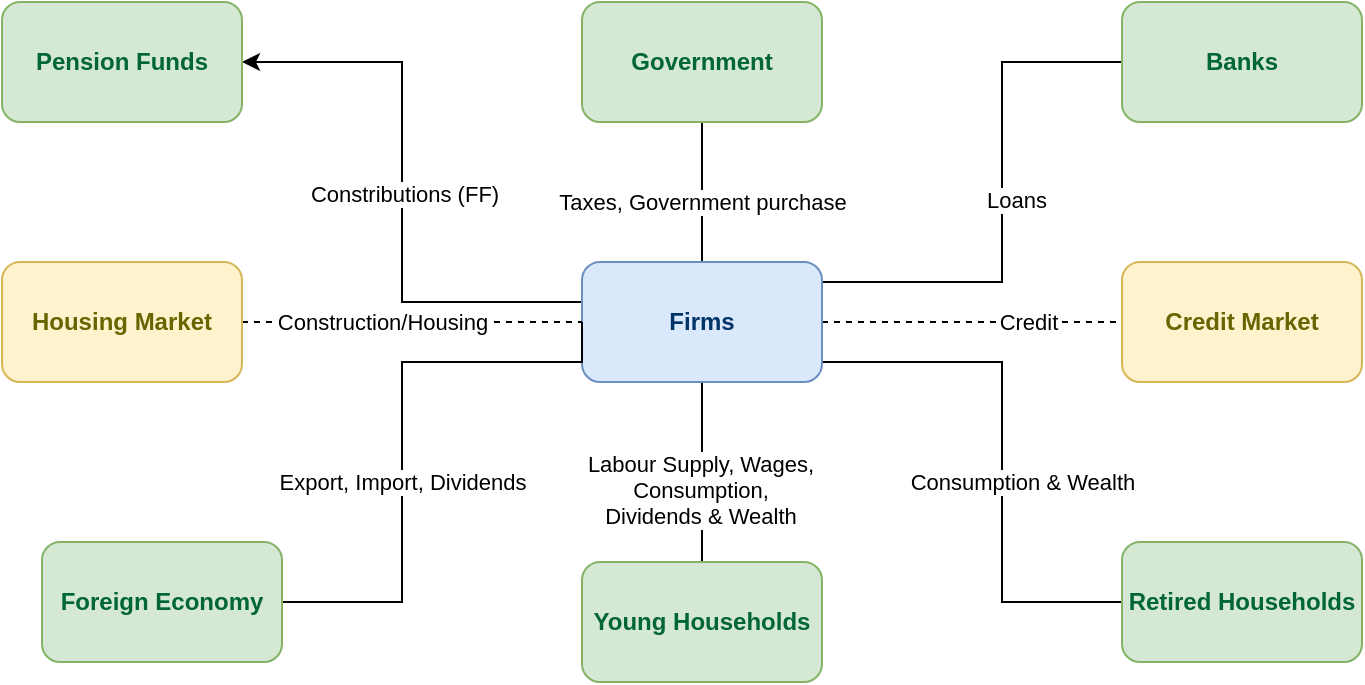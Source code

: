 <mxfile version="22.0.4" type="github">
  <diagram name="Page-1" id="SIOzmLYSWbaGB9gG3hEm">
    <mxGraphModel dx="1050" dy="542" grid="1" gridSize="10" guides="1" tooltips="1" connect="1" arrows="1" fold="1" page="1" pageScale="1" pageWidth="850" pageHeight="1100" math="0" shadow="0">
      <root>
        <mxCell id="0" />
        <mxCell id="1" parent="0" />
        <mxCell id="yqArIjEVft7jWTdGM_lD-30" style="edgeStyle=orthogonalEdgeStyle;rounded=0;orthogonalLoop=1;jettySize=auto;html=1;entryX=0.5;entryY=1;entryDx=0;entryDy=0;endArrow=none;endFill=0;" edge="1" parent="1" source="yqArIjEVft7jWTdGM_lD-21" target="yqArIjEVft7jWTdGM_lD-29">
          <mxGeometry relative="1" as="geometry" />
        </mxCell>
        <mxCell id="yqArIjEVft7jWTdGM_lD-31" value="Taxes, Government purchase" style="edgeLabel;html=1;align=center;verticalAlign=middle;resizable=0;points=[];" vertex="1" connectable="0" parent="yqArIjEVft7jWTdGM_lD-30">
          <mxGeometry x="0.24" y="1" relative="1" as="geometry">
            <mxPoint x="1" y="13" as="offset" />
          </mxGeometry>
        </mxCell>
        <mxCell id="yqArIjEVft7jWTdGM_lD-32" style="edgeStyle=orthogonalEdgeStyle;rounded=0;orthogonalLoop=1;jettySize=auto;html=1;entryX=0;entryY=0.5;entryDx=0;entryDy=0;endArrow=none;endFill=0;dashed=1;exitX=1;exitY=0.5;exitDx=0;exitDy=0;" edge="1" parent="1" source="yqArIjEVft7jWTdGM_lD-21" target="yqArIjEVft7jWTdGM_lD-25">
          <mxGeometry relative="1" as="geometry" />
        </mxCell>
        <mxCell id="yqArIjEVft7jWTdGM_lD-33" value="Credit" style="edgeLabel;html=1;align=center;verticalAlign=middle;resizable=0;points=[];" vertex="1" connectable="0" parent="yqArIjEVft7jWTdGM_lD-32">
          <mxGeometry x="0.364" y="-2" relative="1" as="geometry">
            <mxPoint y="-2" as="offset" />
          </mxGeometry>
        </mxCell>
        <mxCell id="yqArIjEVft7jWTdGM_lD-34" style="edgeStyle=orthogonalEdgeStyle;rounded=0;orthogonalLoop=1;jettySize=auto;html=1;endArrow=none;endFill=0;entryX=0;entryY=0.5;entryDx=0;entryDy=0;" edge="1" parent="1" source="yqArIjEVft7jWTdGM_lD-21" target="yqArIjEVft7jWTdGM_lD-24">
          <mxGeometry relative="1" as="geometry">
            <Array as="points">
              <mxPoint x="540" y="152" />
              <mxPoint x="540" y="42" />
            </Array>
          </mxGeometry>
        </mxCell>
        <mxCell id="yqArIjEVft7jWTdGM_lD-35" value="Loans" style="edgeLabel;html=1;align=center;verticalAlign=middle;resizable=0;points=[];" vertex="1" connectable="0" parent="yqArIjEVft7jWTdGM_lD-34">
          <mxGeometry x="-0.003" y="-2" relative="1" as="geometry">
            <mxPoint x="5" y="-2" as="offset" />
          </mxGeometry>
        </mxCell>
        <mxCell id="yqArIjEVft7jWTdGM_lD-38" style="edgeStyle=orthogonalEdgeStyle;rounded=0;orthogonalLoop=1;jettySize=auto;html=1;endArrow=none;endFill=0;" edge="1" parent="1" source="yqArIjEVft7jWTdGM_lD-21" target="yqArIjEVft7jWTdGM_lD-22">
          <mxGeometry relative="1" as="geometry" />
        </mxCell>
        <mxCell id="yqArIjEVft7jWTdGM_lD-39" value="Labour Supply, Wages,&lt;br style=&quot;border-color: var(--border-color);&quot;&gt;Consumption,&lt;br style=&quot;border-color: var(--border-color);&quot;&gt;Dividends &amp;amp; Wealth" style="edgeLabel;html=1;align=center;verticalAlign=middle;resizable=0;points=[];" vertex="1" connectable="0" parent="yqArIjEVft7jWTdGM_lD-38">
          <mxGeometry x="0.191" y="-1" relative="1" as="geometry">
            <mxPoint as="offset" />
          </mxGeometry>
        </mxCell>
        <mxCell id="yqArIjEVft7jWTdGM_lD-40" style="edgeStyle=orthogonalEdgeStyle;rounded=0;orthogonalLoop=1;jettySize=auto;html=1;endArrow=none;endFill=0;entryX=0;entryY=0.5;entryDx=0;entryDy=0;" edge="1" parent="1" source="yqArIjEVft7jWTdGM_lD-21" target="yqArIjEVft7jWTdGM_lD-23">
          <mxGeometry relative="1" as="geometry">
            <Array as="points">
              <mxPoint x="540" y="192" />
              <mxPoint x="540" y="312" />
            </Array>
          </mxGeometry>
        </mxCell>
        <mxCell id="yqArIjEVft7jWTdGM_lD-41" value="Consumption &amp;amp; Wealth" style="edgeLabel;html=1;align=center;verticalAlign=middle;resizable=0;points=[];" vertex="1" connectable="0" parent="yqArIjEVft7jWTdGM_lD-40">
          <mxGeometry x="0.725" y="3" relative="1" as="geometry">
            <mxPoint x="-13" y="-57" as="offset" />
          </mxGeometry>
        </mxCell>
        <mxCell id="yqArIjEVft7jWTdGM_lD-42" style="edgeStyle=orthogonalEdgeStyle;rounded=0;orthogonalLoop=1;jettySize=auto;html=1;entryX=1;entryY=0.5;entryDx=0;entryDy=0;" edge="1" parent="1" source="yqArIjEVft7jWTdGM_lD-21" target="yqArIjEVft7jWTdGM_lD-28">
          <mxGeometry relative="1" as="geometry">
            <Array as="points">
              <mxPoint x="240" y="162" />
              <mxPoint x="240" y="42" />
            </Array>
          </mxGeometry>
        </mxCell>
        <mxCell id="yqArIjEVft7jWTdGM_lD-43" value="Constributions (FF)" style="edgeLabel;html=1;align=center;verticalAlign=middle;resizable=0;points=[];" vertex="1" connectable="0" parent="yqArIjEVft7jWTdGM_lD-42">
          <mxGeometry x="-0.003" y="-1" relative="1" as="geometry">
            <mxPoint as="offset" />
          </mxGeometry>
        </mxCell>
        <mxCell id="yqArIjEVft7jWTdGM_lD-21" value="Firms" style="rounded=1;whiteSpace=wrap;html=1;fillColor=#dae8fc;strokeColor=#6c8ebf;fontColor=#003366;fontStyle=1" vertex="1" parent="1">
          <mxGeometry x="330" y="142" width="120" height="60" as="geometry" />
        </mxCell>
        <mxCell id="yqArIjEVft7jWTdGM_lD-22" value="Young Households" style="rounded=1;whiteSpace=wrap;html=1;fillColor=#d5e8d4;strokeColor=#82b366;fontColor=#006633;fontStyle=1" vertex="1" parent="1">
          <mxGeometry x="330" y="292" width="120" height="60" as="geometry" />
        </mxCell>
        <mxCell id="yqArIjEVft7jWTdGM_lD-23" value="Retired Households" style="rounded=1;whiteSpace=wrap;html=1;fillColor=#d5e8d4;strokeColor=#82b366;fontColor=#006633;fontStyle=1" vertex="1" parent="1">
          <mxGeometry x="600" y="282" width="120" height="60" as="geometry" />
        </mxCell>
        <mxCell id="yqArIjEVft7jWTdGM_lD-24" value="Banks" style="rounded=1;whiteSpace=wrap;html=1;fillColor=#d5e8d4;strokeColor=#82b366;fontColor=#006633;fontStyle=1" vertex="1" parent="1">
          <mxGeometry x="600" y="12" width="120" height="60" as="geometry" />
        </mxCell>
        <mxCell id="yqArIjEVft7jWTdGM_lD-25" value="Credit Market" style="rounded=1;whiteSpace=wrap;html=1;fillColor=#fff2cc;strokeColor=#d6b656;fontColor=#666600;fontStyle=1" vertex="1" parent="1">
          <mxGeometry x="600" y="142" width="120" height="60" as="geometry" />
        </mxCell>
        <mxCell id="yqArIjEVft7jWTdGM_lD-36" style="edgeStyle=orthogonalEdgeStyle;rounded=0;orthogonalLoop=1;jettySize=auto;html=1;entryX=0;entryY=0.5;entryDx=0;entryDy=0;endArrow=none;endFill=0;" edge="1" parent="1" source="yqArIjEVft7jWTdGM_lD-26" target="yqArIjEVft7jWTdGM_lD-21">
          <mxGeometry relative="1" as="geometry">
            <Array as="points">
              <mxPoint x="240" y="312" />
              <mxPoint x="240" y="192" />
              <mxPoint x="330" y="192" />
            </Array>
          </mxGeometry>
        </mxCell>
        <mxCell id="yqArIjEVft7jWTdGM_lD-37" value="Export, Import, Dividends" style="edgeLabel;html=1;align=center;verticalAlign=middle;resizable=0;points=[];" vertex="1" connectable="0" parent="yqArIjEVft7jWTdGM_lD-36">
          <mxGeometry x="-0.053" relative="1" as="geometry">
            <mxPoint y="17" as="offset" />
          </mxGeometry>
        </mxCell>
        <mxCell id="yqArIjEVft7jWTdGM_lD-26" value="Foreign Economy" style="rounded=1;whiteSpace=wrap;html=1;fillColor=#d5e8d4;strokeColor=#82b366;fontColor=#006633;fontStyle=1" vertex="1" parent="1">
          <mxGeometry x="60" y="282" width="120" height="60" as="geometry" />
        </mxCell>
        <mxCell id="yqArIjEVft7jWTdGM_lD-28" value="Pension Funds" style="rounded=1;whiteSpace=wrap;html=1;fillColor=#d5e8d4;strokeColor=#82b366;fontColor=#006633;fontStyle=1" vertex="1" parent="1">
          <mxGeometry x="40" y="12" width="120" height="60" as="geometry" />
        </mxCell>
        <mxCell id="yqArIjEVft7jWTdGM_lD-29" value="Government" style="rounded=1;whiteSpace=wrap;html=1;fillColor=#d5e8d4;strokeColor=#82b366;fontColor=#006633;fontStyle=1" vertex="1" parent="1">
          <mxGeometry x="330" y="12" width="120" height="60" as="geometry" />
        </mxCell>
        <mxCell id="yqArIjEVft7jWTdGM_lD-45" style="edgeStyle=orthogonalEdgeStyle;rounded=0;orthogonalLoop=1;jettySize=auto;html=1;endArrow=none;endFill=0;dashed=1;entryX=0;entryY=0.5;entryDx=0;entryDy=0;" edge="1" parent="1" source="yqArIjEVft7jWTdGM_lD-44" target="yqArIjEVft7jWTdGM_lD-21">
          <mxGeometry relative="1" as="geometry">
            <mxPoint x="330" y="182" as="targetPoint" />
            <Array as="points">
              <mxPoint x="280" y="172" />
              <mxPoint x="280" y="172" />
            </Array>
          </mxGeometry>
        </mxCell>
        <mxCell id="yqArIjEVft7jWTdGM_lD-46" value="Construction/Housing" style="edgeLabel;html=1;align=center;verticalAlign=middle;resizable=0;points=[];" vertex="1" connectable="0" parent="yqArIjEVft7jWTdGM_lD-45">
          <mxGeometry x="-0.474" y="2" relative="1" as="geometry">
            <mxPoint x="25" y="2" as="offset" />
          </mxGeometry>
        </mxCell>
        <mxCell id="yqArIjEVft7jWTdGM_lD-44" value="Housing Market" style="rounded=1;whiteSpace=wrap;html=1;fillColor=#fff2cc;strokeColor=#d6b656;fontColor=#666600;fontStyle=1" vertex="1" parent="1">
          <mxGeometry x="40" y="142" width="120" height="60" as="geometry" />
        </mxCell>
      </root>
    </mxGraphModel>
  </diagram>
</mxfile>
